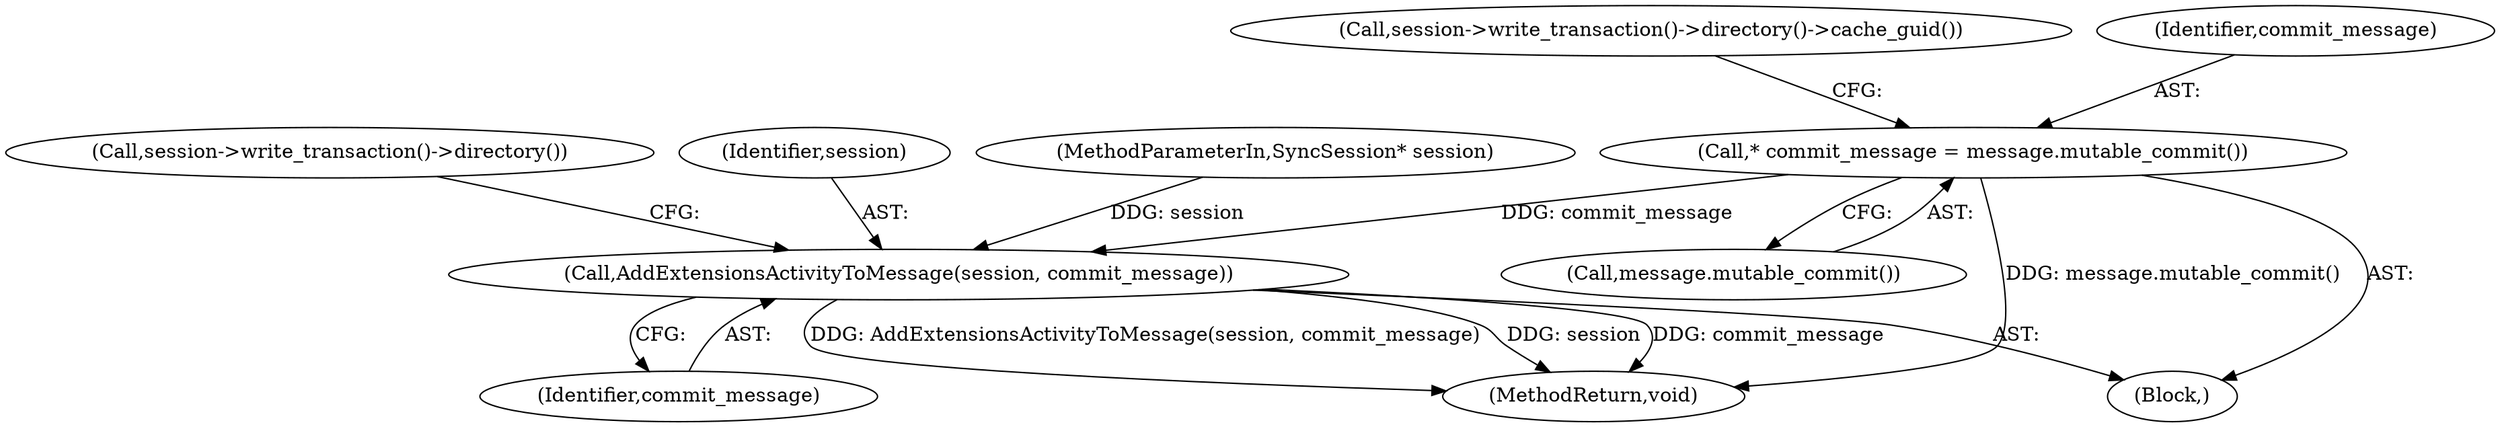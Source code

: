 digraph "0_Chrome_19190765882e272a6a2162c89acdb29110f7e3cf@pointer" {
"1000110" [label="(Call,* commit_message = message.mutable_commit())"];
"1000115" [label="(Call,AddExtensionsActivityToMessage(session, commit_message))"];
"1000110" [label="(Call,* commit_message = message.mutable_commit())"];
"1000114" [label="(Call,session->write_transaction()->directory()->cache_guid())"];
"1000119" [label="(Call,session->write_transaction()->directory())"];
"1000112" [label="(Call,message.mutable_commit())"];
"1000349" [label="(MethodReturn,void)"];
"1000115" [label="(Call,AddExtensionsActivityToMessage(session, commit_message))"];
"1000116" [label="(Identifier,session)"];
"1000117" [label="(Identifier,commit_message)"];
"1000103" [label="(Block,)"];
"1000111" [label="(Identifier,commit_message)"];
"1000102" [label="(MethodParameterIn,SyncSession* session)"];
"1000110" -> "1000103"  [label="AST: "];
"1000110" -> "1000112"  [label="CFG: "];
"1000111" -> "1000110"  [label="AST: "];
"1000112" -> "1000110"  [label="AST: "];
"1000114" -> "1000110"  [label="CFG: "];
"1000110" -> "1000349"  [label="DDG: message.mutable_commit()"];
"1000110" -> "1000115"  [label="DDG: commit_message"];
"1000115" -> "1000103"  [label="AST: "];
"1000115" -> "1000117"  [label="CFG: "];
"1000116" -> "1000115"  [label="AST: "];
"1000117" -> "1000115"  [label="AST: "];
"1000119" -> "1000115"  [label="CFG: "];
"1000115" -> "1000349"  [label="DDG: commit_message"];
"1000115" -> "1000349"  [label="DDG: AddExtensionsActivityToMessage(session, commit_message)"];
"1000115" -> "1000349"  [label="DDG: session"];
"1000102" -> "1000115"  [label="DDG: session"];
}

